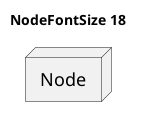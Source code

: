 @startuml
'!include ../../../plantuml-styles/plantuml-ae-skinparam-ex.iuml

skinparam NodeFontSize 18

title NodeFontSize 18

node Node 
@enduml